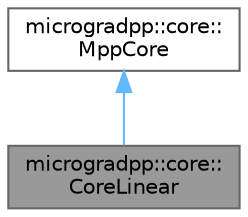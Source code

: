 digraph "microgradpp::core::CoreLinear"
{
 // LATEX_PDF_SIZE
  bgcolor="transparent";
  edge [fontname=Helvetica,fontsize=10,labelfontname=Helvetica,labelfontsize=10];
  node [fontname=Helvetica,fontsize=10,shape=box,height=0.2,width=0.4];
  Node1 [id="Node000001",label="microgradpp::core::\lCoreLinear",height=0.2,width=0.4,color="gray40", fillcolor="grey60", style="filled", fontcolor="black",tooltip="Represents a linear (fully connected) layer with configurable input and output dimensions."];
  Node2 -> Node1 [id="edge1_Node000001_Node000002",dir="back",color="steelblue1",style="solid",tooltip=" "];
  Node2 [id="Node000002",label="microgradpp::core::\lMppCore",height=0.2,width=0.4,color="gray40", fillcolor="white", style="filled",URL="$classmicrogradpp_1_1core_1_1_mpp_core.html",tooltip="Abstract base class for core components of neural network layers."];
}
